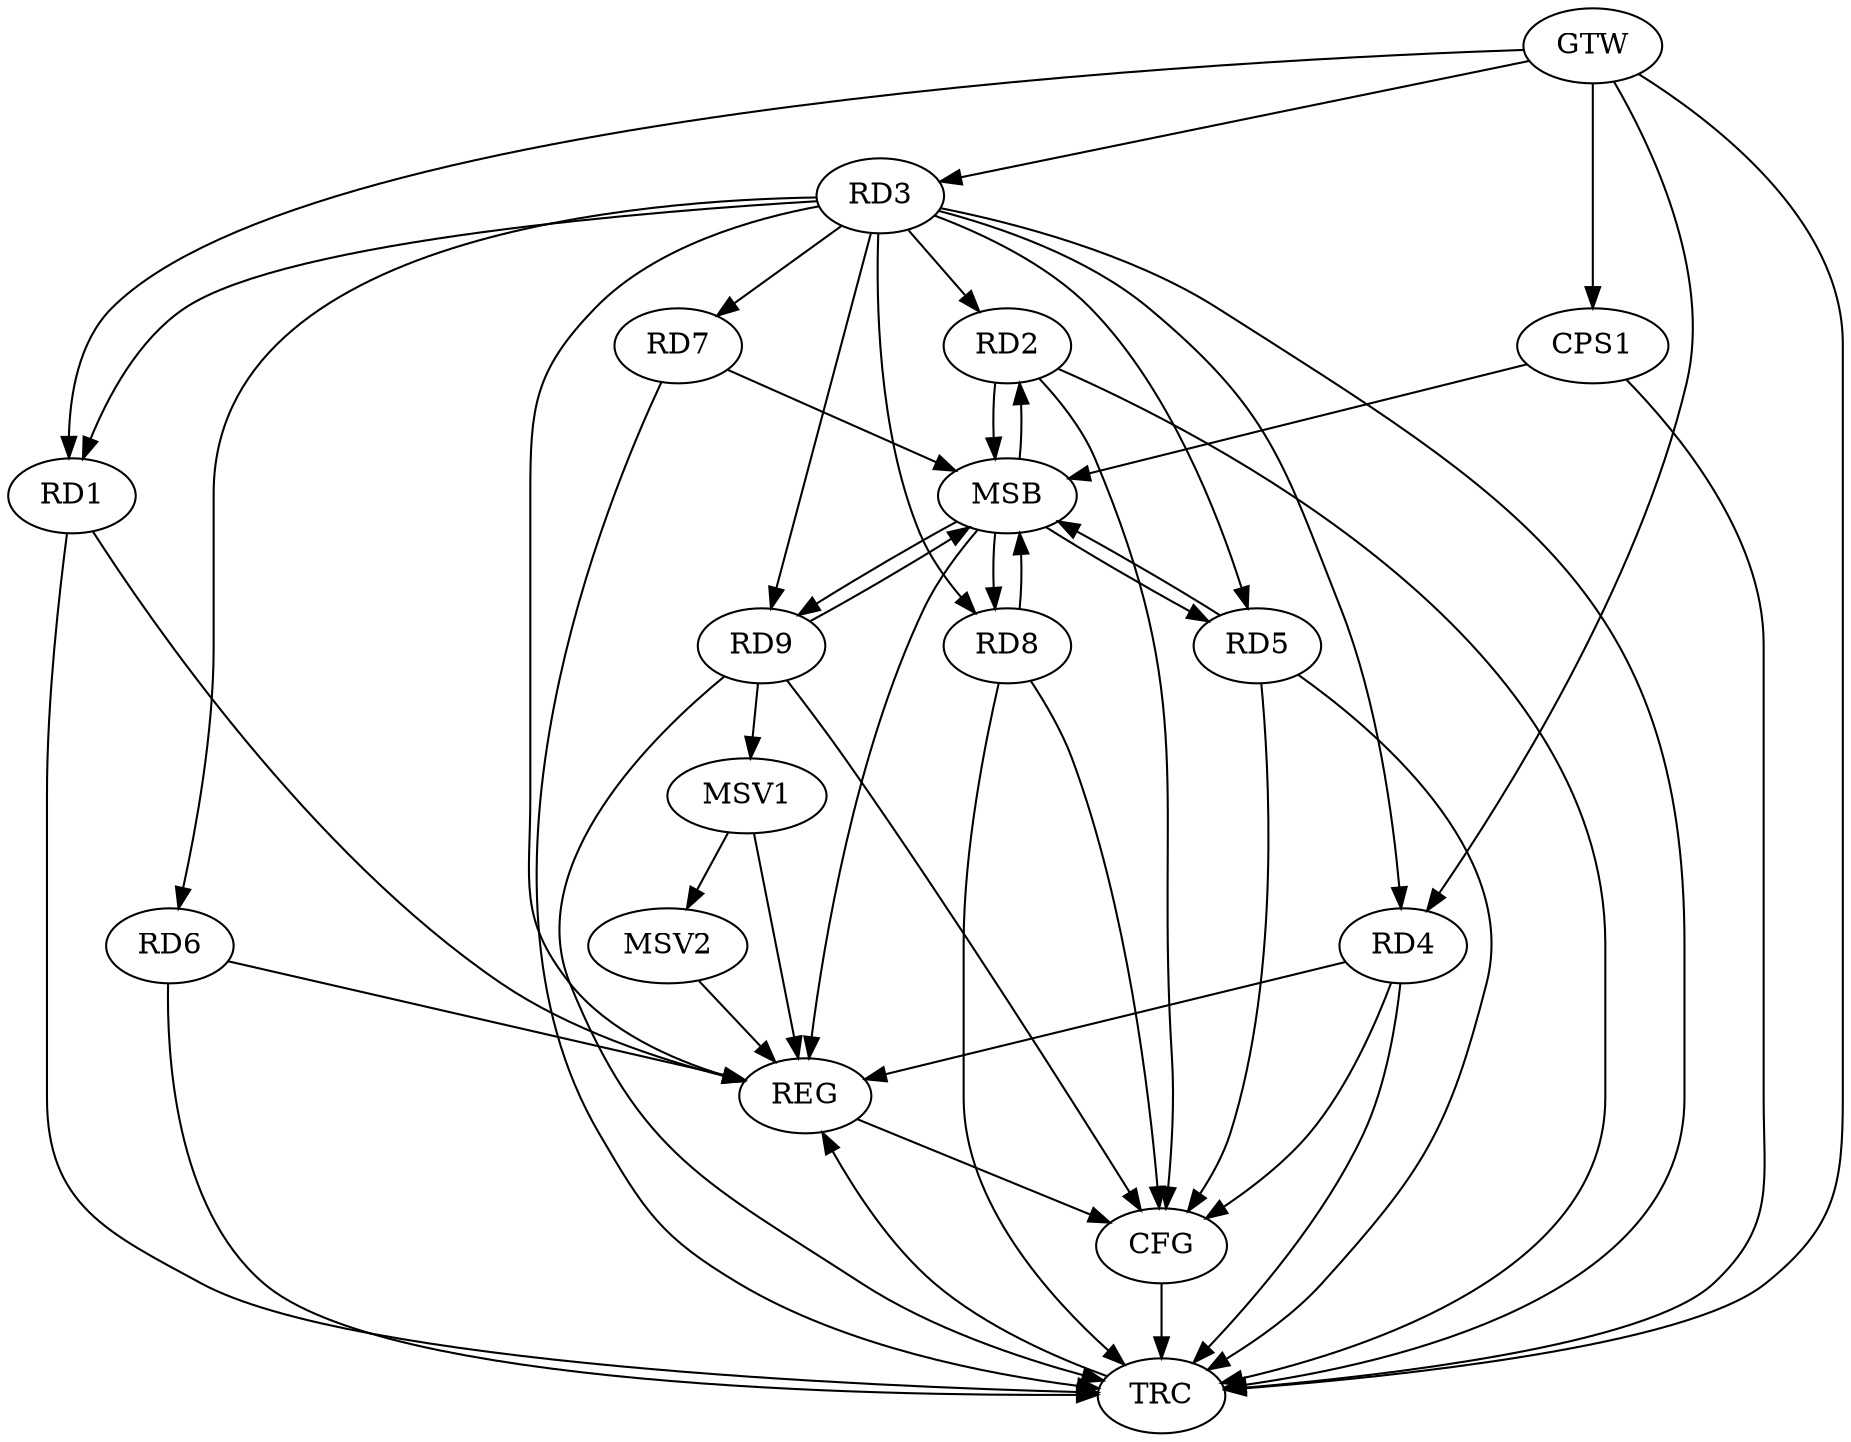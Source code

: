 strict digraph G {
  RD1 [ label="RD1" ];
  RD2 [ label="RD2" ];
  RD3 [ label="RD3" ];
  RD4 [ label="RD4" ];
  RD5 [ label="RD5" ];
  RD6 [ label="RD6" ];
  RD7 [ label="RD7" ];
  RD8 [ label="RD8" ];
  RD9 [ label="RD9" ];
  CPS1 [ label="CPS1" ];
  GTW [ label="GTW" ];
  REG [ label="REG" ];
  MSB [ label="MSB" ];
  CFG [ label="CFG" ];
  TRC [ label="TRC" ];
  MSV1 [ label="MSV1" ];
  MSV2 [ label="MSV2" ];
  RD3 -> RD5;
  RD3 -> RD9;
  GTW -> RD1;
  GTW -> RD3;
  GTW -> RD4;
  GTW -> CPS1;
  RD1 -> REG;
  RD3 -> REG;
  RD4 -> REG;
  RD6 -> REG;
  RD2 -> MSB;
  MSB -> RD9;
  MSB -> REG;
  RD5 -> MSB;
  RD7 -> MSB;
  MSB -> RD2;
  RD8 -> MSB;
  RD9 -> MSB;
  CPS1 -> MSB;
  MSB -> RD5;
  MSB -> RD8;
  RD9 -> CFG;
  RD5 -> CFG;
  RD2 -> CFG;
  RD4 -> CFG;
  RD8 -> CFG;
  REG -> CFG;
  RD1 -> TRC;
  RD2 -> TRC;
  RD3 -> TRC;
  RD4 -> TRC;
  RD5 -> TRC;
  RD6 -> TRC;
  RD7 -> TRC;
  RD8 -> TRC;
  RD9 -> TRC;
  CPS1 -> TRC;
  GTW -> TRC;
  CFG -> TRC;
  TRC -> REG;
  RD3 -> RD7;
  RD3 -> RD6;
  RD3 -> RD8;
  RD3 -> RD4;
  RD3 -> RD1;
  RD3 -> RD2;
  RD9 -> MSV1;
  MSV1 -> REG;
  MSV1 -> MSV2;
  MSV2 -> REG;
}
